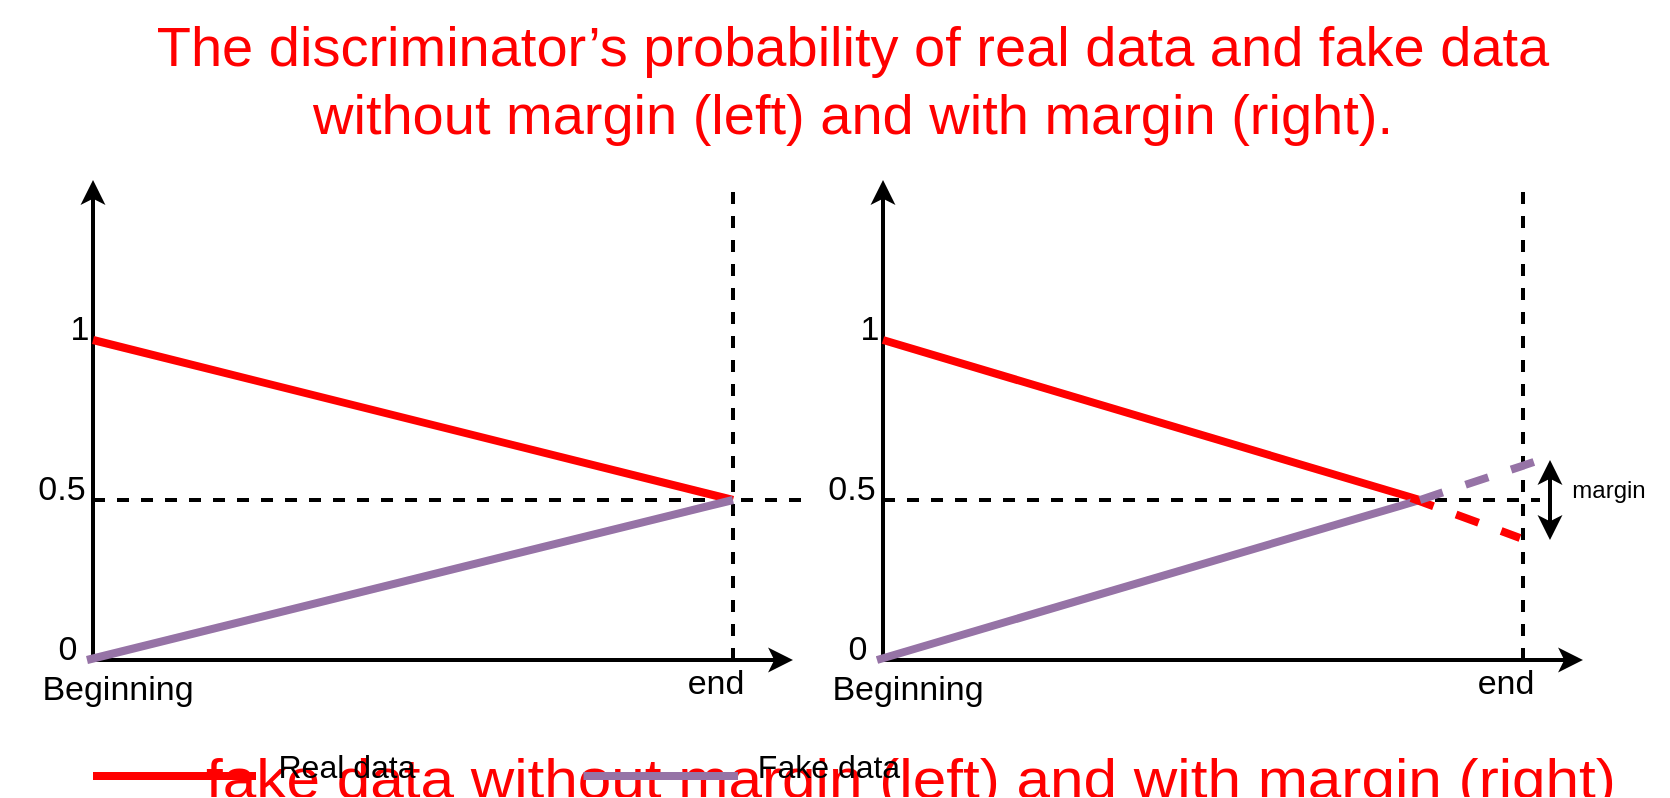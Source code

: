 <mxfile version="22.1.3" type="github">
  <diagram name="Page-1" id="xanJDPaVtpuf2QOxGpdZ">
    <mxGraphModel dx="2261" dy="1996" grid="1" gridSize="10" guides="1" tooltips="1" connect="1" arrows="1" fold="1" page="1" pageScale="1" pageWidth="827" pageHeight="1169" math="0" shadow="0">
      <root>
        <mxCell id="0" />
        <mxCell id="1" parent="0" />
        <mxCell id="lr0zPC8sNIRFxPN0SUq7-1" value="" style="endArrow=classic;html=1;rounded=0;strokeWidth=2;" edge="1" parent="1">
          <mxGeometry width="50" height="50" relative="1" as="geometry">
            <mxPoint x="35.5" y="-760" as="sourcePoint" />
            <mxPoint x="35.5" y="-1000" as="targetPoint" />
          </mxGeometry>
        </mxCell>
        <mxCell id="lr0zPC8sNIRFxPN0SUq7-2" value="" style="endArrow=classic;html=1;rounded=0;strokeWidth=2;" edge="1" parent="1">
          <mxGeometry width="50" height="50" relative="1" as="geometry">
            <mxPoint x="35.5" y="-760" as="sourcePoint" />
            <mxPoint x="385.5" y="-760" as="targetPoint" />
          </mxGeometry>
        </mxCell>
        <mxCell id="lr0zPC8sNIRFxPN0SUq7-3" value="" style="endArrow=none;dashed=1;html=1;rounded=0;strokeWidth=2;" edge="1" parent="1">
          <mxGeometry width="50" height="50" relative="1" as="geometry">
            <mxPoint x="35.5" y="-840" as="sourcePoint" />
            <mxPoint x="395.5" y="-840" as="targetPoint" />
          </mxGeometry>
        </mxCell>
        <mxCell id="lr0zPC8sNIRFxPN0SUq7-4" value="" style="endArrow=none;dashed=1;html=1;rounded=0;strokeWidth=2;" edge="1" parent="1">
          <mxGeometry width="50" height="50" relative="1" as="geometry">
            <mxPoint x="355.5" y="-760" as="sourcePoint" />
            <mxPoint x="355.5" y="-1000" as="targetPoint" />
          </mxGeometry>
        </mxCell>
        <mxCell id="lr0zPC8sNIRFxPN0SUq7-5" value="" style="endArrow=none;html=1;rounded=0;fillColor=#f8cecc;strokeColor=#FF0000;strokeWidth=4;" edge="1" parent="1">
          <mxGeometry width="50" height="50" relative="1" as="geometry">
            <mxPoint x="35.5" y="-920" as="sourcePoint" />
            <mxPoint x="355.5" y="-840" as="targetPoint" />
          </mxGeometry>
        </mxCell>
        <mxCell id="lr0zPC8sNIRFxPN0SUq7-6" value="&lt;font style=&quot;font-size: 17px;&quot;&gt;1&lt;/font&gt;" style="text;html=1;strokeColor=none;fillColor=none;align=center;verticalAlign=middle;whiteSpace=wrap;rounded=0;strokeWidth=5;" vertex="1" parent="1">
          <mxGeometry x="-1.5" y="-940" width="60" height="30" as="geometry" />
        </mxCell>
        <mxCell id="lr0zPC8sNIRFxPN0SUq7-7" value="&lt;font style=&quot;font-size: 17px;&quot;&gt;0.5&lt;/font&gt;" style="text;html=1;strokeColor=none;fillColor=none;align=center;verticalAlign=middle;whiteSpace=wrap;rounded=0;strokeWidth=5;" vertex="1" parent="1">
          <mxGeometry x="-10.5" y="-860" width="60" height="30" as="geometry" />
        </mxCell>
        <mxCell id="lr0zPC8sNIRFxPN0SUq7-8" value="&lt;font style=&quot;font-size: 17px;&quot;&gt;0&lt;/font&gt;" style="text;html=1;strokeColor=none;fillColor=none;align=center;verticalAlign=middle;whiteSpace=wrap;rounded=0;strokeWidth=5;" vertex="1" parent="1">
          <mxGeometry x="-7.5" y="-780" width="60" height="30" as="geometry" />
        </mxCell>
        <mxCell id="lr0zPC8sNIRFxPN0SUq7-9" value="&lt;font style=&quot;font-size: 17px;&quot;&gt;Beginning&lt;/font&gt;" style="text;html=1;strokeColor=none;fillColor=none;align=center;verticalAlign=middle;whiteSpace=wrap;rounded=0;strokeWidth=5;" vertex="1" parent="1">
          <mxGeometry x="17.5" y="-760" width="60" height="30" as="geometry" />
        </mxCell>
        <mxCell id="lr0zPC8sNIRFxPN0SUq7-10" value="&lt;font style=&quot;font-size: 17px;&quot;&gt;end&lt;/font&gt;" style="text;html=1;strokeColor=none;fillColor=none;align=center;verticalAlign=middle;whiteSpace=wrap;rounded=0;strokeWidth=5;" vertex="1" parent="1">
          <mxGeometry x="317" y="-763" width="60" height="30" as="geometry" />
        </mxCell>
        <mxCell id="lr0zPC8sNIRFxPN0SUq7-11" value="" style="endArrow=none;html=1;rounded=0;exitX=0.25;exitY=0;exitDx=0;exitDy=0;fillColor=#e1d5e7;strokeColor=#9673a6;strokeWidth=4;" edge="1" parent="1" source="lr0zPC8sNIRFxPN0SUq7-9">
          <mxGeometry width="50" height="50" relative="1" as="geometry">
            <mxPoint x="45.5" y="-910" as="sourcePoint" />
            <mxPoint x="355.5" y="-840" as="targetPoint" />
          </mxGeometry>
        </mxCell>
        <mxCell id="lr0zPC8sNIRFxPN0SUq7-12" value="" style="endArrow=classic;html=1;rounded=0;strokeWidth=2;" edge="1" parent="1">
          <mxGeometry width="50" height="50" relative="1" as="geometry">
            <mxPoint x="430.5" y="-760" as="sourcePoint" />
            <mxPoint x="430.5" y="-1000" as="targetPoint" />
          </mxGeometry>
        </mxCell>
        <mxCell id="lr0zPC8sNIRFxPN0SUq7-13" value="" style="endArrow=classic;html=1;rounded=0;strokeWidth=2;" edge="1" parent="1">
          <mxGeometry width="50" height="50" relative="1" as="geometry">
            <mxPoint x="430.5" y="-760" as="sourcePoint" />
            <mxPoint x="780.5" y="-760" as="targetPoint" />
          </mxGeometry>
        </mxCell>
        <mxCell id="lr0zPC8sNIRFxPN0SUq7-14" value="" style="endArrow=none;dashed=1;html=1;rounded=0;strokeWidth=2;" edge="1" parent="1">
          <mxGeometry width="50" height="50" relative="1" as="geometry">
            <mxPoint x="430.5" y="-840" as="sourcePoint" />
            <mxPoint x="759" y="-840" as="targetPoint" />
          </mxGeometry>
        </mxCell>
        <mxCell id="lr0zPC8sNIRFxPN0SUq7-15" value="" style="endArrow=none;dashed=1;html=1;rounded=0;strokeWidth=2;" edge="1" parent="1">
          <mxGeometry width="50" height="50" relative="1" as="geometry">
            <mxPoint x="750.5" y="-760" as="sourcePoint" />
            <mxPoint x="750.5" y="-1000" as="targetPoint" />
          </mxGeometry>
        </mxCell>
        <mxCell id="lr0zPC8sNIRFxPN0SUq7-16" value="" style="endArrow=none;html=1;rounded=0;fillColor=#f8cecc;strokeColor=#FF0000;strokeWidth=4;" edge="1" parent="1">
          <mxGeometry width="50" height="50" relative="1" as="geometry">
            <mxPoint x="430.5" y="-920" as="sourcePoint" />
            <mxPoint x="699" y="-840" as="targetPoint" />
          </mxGeometry>
        </mxCell>
        <mxCell id="lr0zPC8sNIRFxPN0SUq7-17" value="&lt;font style=&quot;font-size: 17px;&quot;&gt;1&lt;/font&gt;" style="text;html=1;strokeColor=none;fillColor=none;align=center;verticalAlign=middle;whiteSpace=wrap;rounded=0;strokeWidth=5;" vertex="1" parent="1">
          <mxGeometry x="393.5" y="-940" width="60" height="30" as="geometry" />
        </mxCell>
        <mxCell id="lr0zPC8sNIRFxPN0SUq7-18" value="&lt;font style=&quot;font-size: 17px;&quot;&gt;0.5&lt;/font&gt;" style="text;html=1;strokeColor=none;fillColor=none;align=center;verticalAlign=middle;whiteSpace=wrap;rounded=0;strokeWidth=5;" vertex="1" parent="1">
          <mxGeometry x="384.5" y="-860" width="60" height="30" as="geometry" />
        </mxCell>
        <mxCell id="lr0zPC8sNIRFxPN0SUq7-19" value="&lt;font style=&quot;font-size: 17px;&quot;&gt;0&lt;/font&gt;" style="text;html=1;strokeColor=none;fillColor=none;align=center;verticalAlign=middle;whiteSpace=wrap;rounded=0;strokeWidth=5;" vertex="1" parent="1">
          <mxGeometry x="387.5" y="-780" width="60" height="30" as="geometry" />
        </mxCell>
        <mxCell id="lr0zPC8sNIRFxPN0SUq7-20" value="&lt;font style=&quot;font-size: 17px;&quot;&gt;Beginning&lt;/font&gt;" style="text;html=1;strokeColor=none;fillColor=none;align=center;verticalAlign=middle;whiteSpace=wrap;rounded=0;strokeWidth=5;" vertex="1" parent="1">
          <mxGeometry x="412.5" y="-760" width="60" height="30" as="geometry" />
        </mxCell>
        <mxCell id="lr0zPC8sNIRFxPN0SUq7-21" value="&lt;font style=&quot;font-size: 17px;&quot;&gt;end&lt;/font&gt;" style="text;html=1;strokeColor=none;fillColor=none;align=center;verticalAlign=middle;whiteSpace=wrap;rounded=0;strokeWidth=5;" vertex="1" parent="1">
          <mxGeometry x="712" y="-763" width="60" height="30" as="geometry" />
        </mxCell>
        <mxCell id="lr0zPC8sNIRFxPN0SUq7-22" value="" style="endArrow=none;html=1;rounded=0;exitX=0.25;exitY=0;exitDx=0;exitDy=0;fillColor=#e1d5e7;strokeColor=#9673a6;strokeWidth=4;" edge="1" parent="1" source="lr0zPC8sNIRFxPN0SUq7-20">
          <mxGeometry width="50" height="50" relative="1" as="geometry">
            <mxPoint x="440.5" y="-910" as="sourcePoint" />
            <mxPoint x="699" y="-840" as="targetPoint" />
          </mxGeometry>
        </mxCell>
        <mxCell id="lr0zPC8sNIRFxPN0SUq7-23" value="" style="endArrow=none;html=1;rounded=0;fillColor=#f8cecc;strokeColor=#FF0000;strokeWidth=4;dashed=1;" edge="1" parent="1">
          <mxGeometry width="50" height="50" relative="1" as="geometry">
            <mxPoint x="694.5" y="-841" as="sourcePoint" />
            <mxPoint x="749" y="-821" as="targetPoint" />
          </mxGeometry>
        </mxCell>
        <mxCell id="lr0zPC8sNIRFxPN0SUq7-24" value="" style="endArrow=none;html=1;rounded=0;exitX=0.25;exitY=0;exitDx=0;exitDy=0;fillColor=#e1d5e7;strokeColor=#9673a6;strokeWidth=4;dashed=1;" edge="1" parent="1">
          <mxGeometry width="50" height="50" relative="1" as="geometry">
            <mxPoint x="699" y="-840" as="sourcePoint" />
            <mxPoint x="759" y="-860" as="targetPoint" />
          </mxGeometry>
        </mxCell>
        <mxCell id="lr0zPC8sNIRFxPN0SUq7-25" value="margin" style="text;html=1;align=center;verticalAlign=middle;resizable=0;points=[];autosize=1;strokeColor=none;fillColor=none;" vertex="1" parent="1">
          <mxGeometry x="763" y="-860" width="60" height="30" as="geometry" />
        </mxCell>
        <mxCell id="lr0zPC8sNIRFxPN0SUq7-26" value="" style="endArrow=classic;startArrow=classic;html=1;rounded=0;strokeWidth=2;" edge="1" parent="1">
          <mxGeometry width="50" height="50" relative="1" as="geometry">
            <mxPoint x="764" y="-820" as="sourcePoint" />
            <mxPoint x="764" y="-860" as="targetPoint" />
          </mxGeometry>
        </mxCell>
        <mxCell id="lr0zPC8sNIRFxPN0SUq7-27" value="&lt;font style=&quot;font-size: 28px;&quot; color=&quot;#ff0000&quot;&gt;The discriminator’s probability of real data and&amp;nbsp;fake data &lt;br&gt;without margin (left) and with margin (right).&lt;br style=&quot;text-align: start; box-sizing: border-box; cursor: text; position: absolute; transform-origin: 0px 0px; font-family: Lato, sans-serif;&quot; role=&quot;presentation&quot;&gt;&lt;/font&gt;&lt;span style=&quot;text-align: start; box-sizing: border-box; cursor: text; position: absolute; transform-origin: 0px 0px; left: 103.113px; top: 373.397px; font-family: sans-serif; transform: scaleX(1.076); font-size: 28px;&quot; dir=&quot;ltr&quot; role=&quot;presentation&quot;&gt;&lt;font style=&quot;font-size: 28px;&quot; color=&quot;#ff0000&quot;&gt;fake data without margin (left) and with margin (right)&lt;/font&gt;&lt;/span&gt;" style="text;html=1;align=center;verticalAlign=middle;resizable=0;points=[];autosize=1;strokeColor=none;fillColor=none;" vertex="1" parent="1">
          <mxGeometry x="54.5" y="-1090" width="720" height="80" as="geometry" />
        </mxCell>
        <mxCell id="lr0zPC8sNIRFxPN0SUq7-28" value="" style="endArrow=none;html=1;rounded=0;exitX=0.25;exitY=0;exitDx=0;exitDy=0;fillColor=#e1d5e7;strokeColor=#9673a6;strokeWidth=4;" edge="1" parent="1">
          <mxGeometry width="50" height="50" relative="1" as="geometry">
            <mxPoint x="280.75" y="-702" as="sourcePoint" />
            <mxPoint x="358" y="-702" as="targetPoint" />
          </mxGeometry>
        </mxCell>
        <mxCell id="lr0zPC8sNIRFxPN0SUq7-29" value="" style="endArrow=none;html=1;rounded=0;fillColor=#f8cecc;strokeColor=#FF0000;strokeWidth=4;" edge="1" parent="1">
          <mxGeometry width="50" height="50" relative="1" as="geometry">
            <mxPoint x="35.5" y="-702" as="sourcePoint" />
            <mxPoint x="117" y="-702" as="targetPoint" />
          </mxGeometry>
        </mxCell>
        <mxCell id="lr0zPC8sNIRFxPN0SUq7-30" value="&lt;font style=&quot;font-size: 16px;&quot;&gt;Real data&lt;/font&gt;" style="text;html=1;align=center;verticalAlign=middle;resizable=0;points=[];autosize=1;strokeColor=none;fillColor=none;" vertex="1" parent="1">
          <mxGeometry x="117" y="-722" width="90" height="30" as="geometry" />
        </mxCell>
        <mxCell id="lr0zPC8sNIRFxPN0SUq7-31" value="&lt;font style=&quot;font-size: 16px;&quot;&gt;Fake data&lt;/font&gt;" style="text;html=1;align=center;verticalAlign=middle;resizable=0;points=[];autosize=1;strokeColor=none;fillColor=none;" vertex="1" parent="1">
          <mxGeometry x="357.5" y="-722" width="90" height="30" as="geometry" />
        </mxCell>
      </root>
    </mxGraphModel>
  </diagram>
</mxfile>
